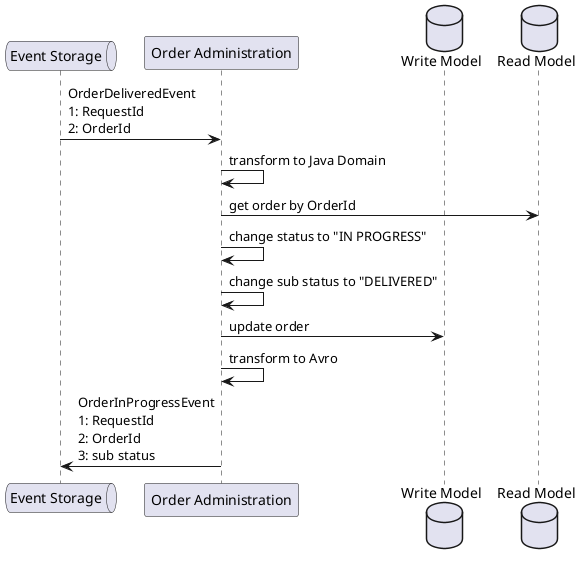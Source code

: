 @startuml
'https://plantuml.com/sequence-diagram

queue "Event Storage" as ESG
participant "Order Administration" as OA
database "Write Model" as WM
database "Read Model" as RM

ESG -> OA: OrderDeliveredEvent\n1: RequestId\n2: OrderId
OA -> OA: transform to Java Domain
OA -> RM: get order by OrderId
OA -> OA: change status to "IN PROGRESS"
OA -> OA: change sub status to "DELIVERED"
OA -> WM: update order
OA -> OA: transform to Avro
OA -> ESG: OrderInProgressEvent\n1: RequestId\n2: OrderId\n3: sub status

@enduml